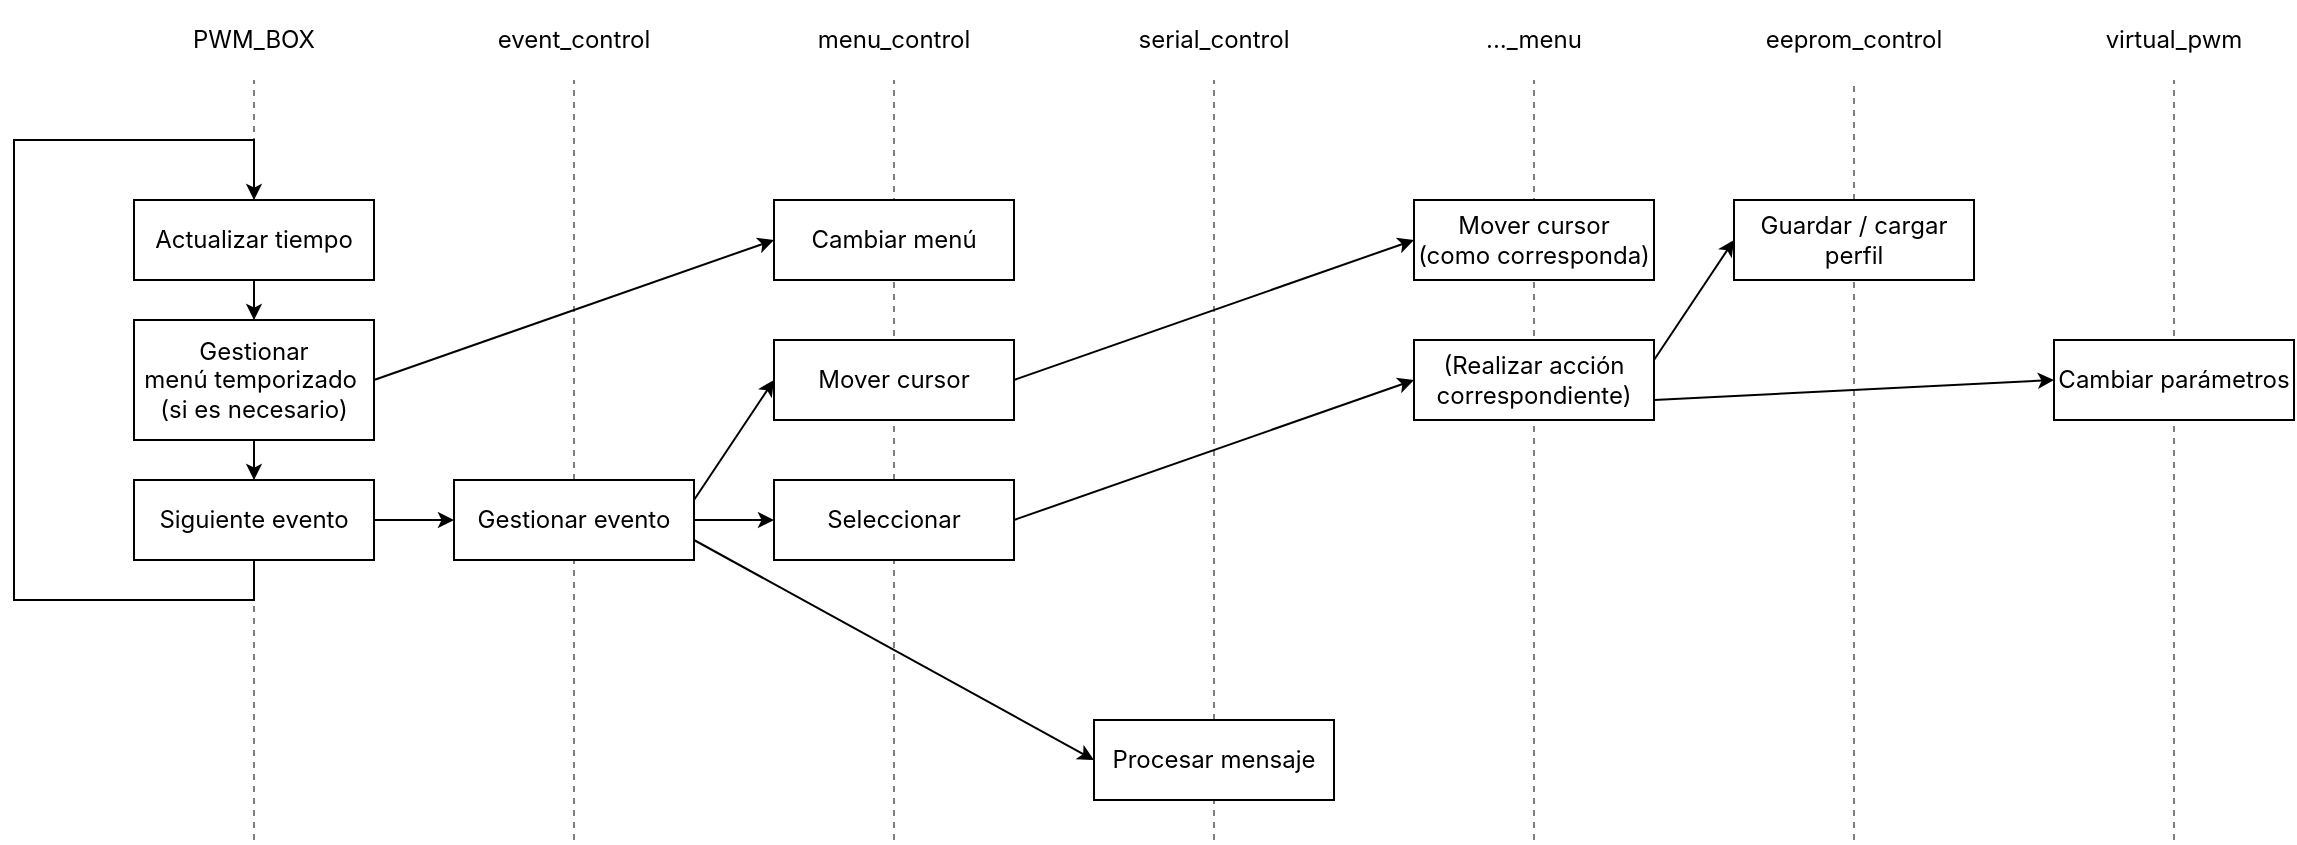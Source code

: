 <mxfile version="28.1.1">
  <diagram name="Page-1" id="cYD6wkqurYSxZF7bzhAe">
    <mxGraphModel dx="1540" dy="880" grid="1" gridSize="10" guides="1" tooltips="1" connect="1" arrows="1" fold="1" page="1" pageScale="1" pageWidth="827" pageHeight="1169" math="0" shadow="0">
      <root>
        <mxCell id="0" />
        <mxCell id="1" parent="0" />
        <mxCell id="S5UgDc_ne-7NMKF8tWiN-40" value="" style="endArrow=none;html=1;rounded=0;strokeColor=default;align=center;verticalAlign=middle;fontFamily=Helvetica;fontSize=12;fontColor=default;labelBackgroundColor=none;startSize=5;endSize=5;entryX=0.5;entryY=1;entryDx=0;entryDy=0;opacity=50;dashed=1;" edge="1" parent="1" target="S5UgDc_ne-7NMKF8tWiN-20">
          <mxGeometry width="50" height="50" relative="1" as="geometry">
            <mxPoint x="680" y="460" as="sourcePoint" />
            <mxPoint x="679.66" y="80" as="targetPoint" />
          </mxGeometry>
        </mxCell>
        <mxCell id="S5UgDc_ne-7NMKF8tWiN-43" value="" style="endArrow=none;html=1;rounded=0;strokeColor=default;align=center;verticalAlign=middle;fontFamily=Helvetica;fontSize=12;fontColor=default;labelBackgroundColor=none;startSize=5;endSize=5;entryX=0.5;entryY=1;entryDx=0;entryDy=0;opacity=50;dashed=1;" edge="1" parent="1" target="S5UgDc_ne-7NMKF8tWiN-31">
          <mxGeometry width="50" height="50" relative="1" as="geometry">
            <mxPoint x="1160" y="460" as="sourcePoint" />
            <mxPoint x="1130" y="330" as="targetPoint" />
          </mxGeometry>
        </mxCell>
        <mxCell id="S5UgDc_ne-7NMKF8tWiN-42" value="" style="endArrow=none;html=1;rounded=0;strokeColor=default;align=center;verticalAlign=middle;fontFamily=Helvetica;fontSize=12;fontColor=default;labelBackgroundColor=none;startSize=5;endSize=5;entryX=0.5;entryY=1;entryDx=0;entryDy=0;opacity=50;dashed=1;" edge="1" parent="1" source="S5UgDc_ne-7NMKF8tWiN-28" target="S5UgDc_ne-7NMKF8tWiN-29">
          <mxGeometry width="50" height="50" relative="1" as="geometry">
            <mxPoint x="1000" y="460" as="sourcePoint" />
            <mxPoint x="999.58" y="260" as="targetPoint" />
          </mxGeometry>
        </mxCell>
        <mxCell id="S5UgDc_ne-7NMKF8tWiN-41" value="" style="endArrow=none;html=1;rounded=0;strokeColor=default;align=center;verticalAlign=middle;fontFamily=Helvetica;fontSize=12;fontColor=default;labelBackgroundColor=none;startSize=5;endSize=5;entryX=0.5;entryY=1;entryDx=0;entryDy=0;opacity=50;dashed=1;" edge="1" parent="1" target="S5UgDc_ne-7NMKF8tWiN-23">
          <mxGeometry width="50" height="50" relative="1" as="geometry">
            <mxPoint x="840" y="460" as="sourcePoint" />
            <mxPoint x="850.34" y="90" as="targetPoint" />
          </mxGeometry>
        </mxCell>
        <mxCell id="S5UgDc_ne-7NMKF8tWiN-39" value="" style="endArrow=none;html=1;rounded=0;strokeColor=default;align=center;verticalAlign=middle;fontFamily=Helvetica;fontSize=12;fontColor=default;labelBackgroundColor=none;startSize=5;endSize=5;entryX=0.5;entryY=1;entryDx=0;entryDy=0;opacity=50;dashed=1;" edge="1" parent="1" target="S5UgDc_ne-7NMKF8tWiN-19">
          <mxGeometry width="50" height="50" relative="1" as="geometry">
            <mxPoint x="520" y="460" as="sourcePoint" />
            <mxPoint x="400" y="150" as="targetPoint" />
          </mxGeometry>
        </mxCell>
        <mxCell id="S5UgDc_ne-7NMKF8tWiN-38" value="" style="endArrow=none;html=1;rounded=0;strokeColor=default;align=center;verticalAlign=middle;fontFamily=Helvetica;fontSize=12;fontColor=default;labelBackgroundColor=none;startSize=5;endSize=5;entryX=0.5;entryY=1;entryDx=0;entryDy=0;opacity=50;dashed=1;" edge="1" parent="1" target="S5UgDc_ne-7NMKF8tWiN-18">
          <mxGeometry width="50" height="50" relative="1" as="geometry">
            <mxPoint x="360" y="460" as="sourcePoint" />
            <mxPoint x="359.66" y="88.8" as="targetPoint" />
          </mxGeometry>
        </mxCell>
        <mxCell id="S5UgDc_ne-7NMKF8tWiN-37" value="" style="endArrow=none;html=1;rounded=0;strokeColor=default;align=center;verticalAlign=middle;fontFamily=Helvetica;fontSize=12;fontColor=default;labelBackgroundColor=none;startSize=5;endSize=5;entryX=0.5;entryY=1;entryDx=0;entryDy=0;opacity=50;dashed=1;" edge="1" parent="1" target="S5UgDc_ne-7NMKF8tWiN-16">
          <mxGeometry width="50" height="50" relative="1" as="geometry">
            <mxPoint x="200" y="460" as="sourcePoint" />
            <mxPoint x="280" y="100" as="targetPoint" />
          </mxGeometry>
        </mxCell>
        <mxCell id="S5UgDc_ne-7NMKF8tWiN-1" value="&lt;font data-font-src=&quot;https://fonts.googleapis.com/css?family=Inter&quot; face=&quot;Inter&quot;&gt;Actualizar tiempo&lt;/font&gt;" style="rounded=0;whiteSpace=wrap;html=1;" vertex="1" parent="1">
          <mxGeometry x="140" y="140" width="120" height="40" as="geometry" />
        </mxCell>
        <mxCell id="S5UgDc_ne-7NMKF8tWiN-35" style="edgeStyle=none;shape=connector;rounded=0;orthogonalLoop=1;jettySize=auto;html=1;entryX=0;entryY=0.5;entryDx=0;entryDy=0;strokeColor=default;align=center;verticalAlign=middle;fontFamily=Helvetica;fontSize=12;fontColor=default;labelBackgroundColor=none;startSize=5;endArrow=classic;endSize=5;exitX=1;exitY=0.5;exitDx=0;exitDy=0;" edge="1" parent="1" source="S5UgDc_ne-7NMKF8tWiN-2" target="S5UgDc_ne-7NMKF8tWiN-34">
          <mxGeometry relative="1" as="geometry" />
        </mxCell>
        <mxCell id="S5UgDc_ne-7NMKF8tWiN-2" value="&lt;div&gt;&lt;font face=&quot;Inter&quot;&gt;Gestionar menú&amp;nbsp;temporizado&amp;nbsp;&lt;/font&gt;&lt;/div&gt;&lt;div&gt;&lt;font face=&quot;Inter&quot;&gt;(si es necesario)&lt;/font&gt;&lt;/div&gt;" style="rounded=0;whiteSpace=wrap;html=1;" vertex="1" parent="1">
          <mxGeometry x="140" y="200" width="120" height="60" as="geometry" />
        </mxCell>
        <mxCell id="S5UgDc_ne-7NMKF8tWiN-3" value="&lt;font face=&quot;Inter&quot;&gt;Siguiente evento&lt;/font&gt;" style="rounded=0;whiteSpace=wrap;html=1;" vertex="1" parent="1">
          <mxGeometry x="140" y="280" width="120" height="40" as="geometry" />
        </mxCell>
        <mxCell id="S5UgDc_ne-7NMKF8tWiN-4" value="" style="endArrow=classic;html=1;rounded=0;fontFamily=Helvetica;fontSize=12;fontColor=default;exitX=0.5;exitY=1;exitDx=0;exitDy=0;endFill=1;endSize=5;entryX=0.5;entryY=0;entryDx=0;entryDy=0;" edge="1" parent="1" source="S5UgDc_ne-7NMKF8tWiN-3" target="S5UgDc_ne-7NMKF8tWiN-1">
          <mxGeometry width="50" height="50" relative="1" as="geometry">
            <mxPoint x="200" y="380" as="sourcePoint" />
            <mxPoint x="200" y="350" as="targetPoint" />
            <Array as="points">
              <mxPoint x="200" y="340" />
              <mxPoint x="80" y="340" />
              <mxPoint x="80" y="110" />
              <mxPoint x="200" y="110" />
            </Array>
          </mxGeometry>
        </mxCell>
        <mxCell id="S5UgDc_ne-7NMKF8tWiN-6" value="" style="endArrow=classic;html=1;rounded=0;strokeColor=default;align=center;verticalAlign=middle;fontFamily=Helvetica;fontSize=12;fontColor=default;labelBackgroundColor=default;endSize=5;startSize=5;exitX=0.5;exitY=1;exitDx=0;exitDy=0;entryX=0.5;entryY=0;entryDx=0;entryDy=0;" edge="1" parent="1" source="S5UgDc_ne-7NMKF8tWiN-1" target="S5UgDc_ne-7NMKF8tWiN-2">
          <mxGeometry width="50" height="50" relative="1" as="geometry">
            <mxPoint x="340" y="190" as="sourcePoint" />
            <mxPoint x="390" y="140" as="targetPoint" />
          </mxGeometry>
        </mxCell>
        <mxCell id="S5UgDc_ne-7NMKF8tWiN-7" value="" style="endArrow=classic;html=1;rounded=0;strokeColor=default;align=center;verticalAlign=middle;fontFamily=Helvetica;fontSize=12;fontColor=default;labelBackgroundColor=default;endSize=5;startSize=5;exitX=0.5;exitY=1;exitDx=0;exitDy=0;entryX=0.5;entryY=0;entryDx=0;entryDy=0;" edge="1" parent="1" source="S5UgDc_ne-7NMKF8tWiN-2" target="S5UgDc_ne-7NMKF8tWiN-3">
          <mxGeometry width="50" height="50" relative="1" as="geometry">
            <mxPoint x="240" y="190" as="sourcePoint" />
            <mxPoint x="240" y="220" as="targetPoint" />
          </mxGeometry>
        </mxCell>
        <mxCell id="S5UgDc_ne-7NMKF8tWiN-9" value="" style="endArrow=classic;html=1;rounded=0;strokeColor=default;align=center;verticalAlign=middle;fontFamily=Helvetica;fontSize=12;fontColor=default;labelBackgroundColor=default;startSize=5;endSize=5;exitX=1;exitY=0.5;exitDx=0;exitDy=0;entryX=0;entryY=0.5;entryDx=0;entryDy=0;" edge="1" parent="1" source="S5UgDc_ne-7NMKF8tWiN-3" target="S5UgDc_ne-7NMKF8tWiN-10">
          <mxGeometry width="50" height="50" relative="1" as="geometry">
            <mxPoint x="390" y="300" as="sourcePoint" />
            <mxPoint x="360" y="300" as="targetPoint" />
          </mxGeometry>
        </mxCell>
        <mxCell id="S5UgDc_ne-7NMKF8tWiN-13" style="edgeStyle=none;shape=connector;rounded=0;orthogonalLoop=1;jettySize=auto;html=1;entryX=0;entryY=0.5;entryDx=0;entryDy=0;strokeColor=default;align=center;verticalAlign=middle;fontFamily=Helvetica;fontSize=12;fontColor=default;labelBackgroundColor=default;startSize=5;endArrow=classic;endSize=5;exitX=1;exitY=0.25;exitDx=0;exitDy=0;" edge="1" parent="1" source="S5UgDc_ne-7NMKF8tWiN-10" target="S5UgDc_ne-7NMKF8tWiN-12">
          <mxGeometry relative="1" as="geometry" />
        </mxCell>
        <mxCell id="S5UgDc_ne-7NMKF8tWiN-15" style="edgeStyle=none;shape=connector;rounded=0;orthogonalLoop=1;jettySize=auto;html=1;entryX=0;entryY=0.5;entryDx=0;entryDy=0;strokeColor=default;align=center;verticalAlign=middle;fontFamily=Helvetica;fontSize=12;fontColor=default;labelBackgroundColor=default;startSize=5;endArrow=classic;endSize=5;exitX=1;exitY=0.5;exitDx=0;exitDy=0;" edge="1" parent="1" source="S5UgDc_ne-7NMKF8tWiN-10" target="S5UgDc_ne-7NMKF8tWiN-14">
          <mxGeometry relative="1" as="geometry">
            <mxPoint x="483" y="306" as="sourcePoint" />
          </mxGeometry>
        </mxCell>
        <mxCell id="S5UgDc_ne-7NMKF8tWiN-22" style="edgeStyle=none;shape=connector;rounded=0;orthogonalLoop=1;jettySize=auto;html=1;entryX=0;entryY=0.5;entryDx=0;entryDy=0;strokeColor=default;align=center;verticalAlign=middle;fontFamily=Helvetica;fontSize=12;fontColor=default;labelBackgroundColor=none;startSize=5;endArrow=classic;endSize=5;exitX=1;exitY=0.75;exitDx=0;exitDy=0;" edge="1" parent="1" source="S5UgDc_ne-7NMKF8tWiN-10" target="S5UgDc_ne-7NMKF8tWiN-21">
          <mxGeometry relative="1" as="geometry" />
        </mxCell>
        <mxCell id="S5UgDc_ne-7NMKF8tWiN-10" value="&lt;font face=&quot;Inter&quot;&gt;Gestionar evento&lt;/font&gt;" style="rounded=0;whiteSpace=wrap;html=1;" vertex="1" parent="1">
          <mxGeometry x="300" y="280" width="120" height="40" as="geometry" />
        </mxCell>
        <mxCell id="S5UgDc_ne-7NMKF8tWiN-25" style="edgeStyle=none;shape=connector;rounded=0;orthogonalLoop=1;jettySize=auto;html=1;entryX=0;entryY=0.5;entryDx=0;entryDy=0;strokeColor=default;align=center;verticalAlign=middle;fontFamily=Helvetica;fontSize=12;fontColor=default;labelBackgroundColor=none;startSize=5;endArrow=classic;endSize=5;exitX=1;exitY=0.5;exitDx=0;exitDy=0;" edge="1" parent="1" source="S5UgDc_ne-7NMKF8tWiN-12" target="S5UgDc_ne-7NMKF8tWiN-24">
          <mxGeometry relative="1" as="geometry" />
        </mxCell>
        <mxCell id="S5UgDc_ne-7NMKF8tWiN-12" value="&lt;font face=&quot;Inter&quot;&gt;Mover cursor&lt;/font&gt;" style="rounded=0;whiteSpace=wrap;html=1;" vertex="1" parent="1">
          <mxGeometry x="460" y="210" width="120" height="40" as="geometry" />
        </mxCell>
        <mxCell id="S5UgDc_ne-7NMKF8tWiN-27" style="edgeStyle=none;shape=connector;rounded=0;orthogonalLoop=1;jettySize=auto;html=1;entryX=0;entryY=0.5;entryDx=0;entryDy=0;strokeColor=default;align=center;verticalAlign=middle;fontFamily=Helvetica;fontSize=12;fontColor=default;labelBackgroundColor=none;startSize=5;endArrow=classic;endSize=5;exitX=1;exitY=0.5;exitDx=0;exitDy=0;" edge="1" parent="1" source="S5UgDc_ne-7NMKF8tWiN-14" target="S5UgDc_ne-7NMKF8tWiN-26">
          <mxGeometry relative="1" as="geometry">
            <mxPoint x="650" y="300" as="sourcePoint" />
          </mxGeometry>
        </mxCell>
        <mxCell id="S5UgDc_ne-7NMKF8tWiN-14" value="&lt;font face=&quot;Inter&quot;&gt;Seleccionar&lt;/font&gt;" style="rounded=0;whiteSpace=wrap;html=1;" vertex="1" parent="1">
          <mxGeometry x="460" y="280" width="120" height="40" as="geometry" />
        </mxCell>
        <mxCell id="S5UgDc_ne-7NMKF8tWiN-16" value="&lt;font face=&quot;Inter&quot;&gt;PWM_BOX&lt;/font&gt;" style="text;html=1;align=center;verticalAlign=middle;whiteSpace=wrap;rounded=0;fontFamily=Helvetica;fontSize=12;fontColor=default;labelBackgroundColor=none;" vertex="1" parent="1">
          <mxGeometry x="140" y="40" width="120" height="40" as="geometry" />
        </mxCell>
        <mxCell id="S5UgDc_ne-7NMKF8tWiN-18" value="&lt;font face=&quot;Inter&quot;&gt;event_control&lt;/font&gt;" style="text;html=1;align=center;verticalAlign=middle;whiteSpace=wrap;rounded=0;fontFamily=Helvetica;fontSize=12;fontColor=default;labelBackgroundColor=none;" vertex="1" parent="1">
          <mxGeometry x="300" y="40" width="120" height="40" as="geometry" />
        </mxCell>
        <mxCell id="S5UgDc_ne-7NMKF8tWiN-19" value="&lt;font face=&quot;Inter&quot;&gt;menu_control&lt;/font&gt;" style="text;html=1;align=center;verticalAlign=middle;whiteSpace=wrap;rounded=0;fontFamily=Helvetica;fontSize=12;fontColor=default;labelBackgroundColor=none;" vertex="1" parent="1">
          <mxGeometry x="460" y="40" width="120" height="40" as="geometry" />
        </mxCell>
        <mxCell id="S5UgDc_ne-7NMKF8tWiN-20" value="&lt;font face=&quot;Inter&quot;&gt;serial_control&lt;/font&gt;" style="text;html=1;align=center;verticalAlign=middle;whiteSpace=wrap;rounded=0;fontFamily=Helvetica;fontSize=12;fontColor=default;labelBackgroundColor=none;" vertex="1" parent="1">
          <mxGeometry x="620" y="40" width="120" height="40" as="geometry" />
        </mxCell>
        <mxCell id="S5UgDc_ne-7NMKF8tWiN-21" value="&lt;font face=&quot;Inter&quot;&gt;Procesar mensaje&lt;/font&gt;" style="rounded=0;whiteSpace=wrap;html=1;" vertex="1" parent="1">
          <mxGeometry x="620" y="400" width="120" height="40" as="geometry" />
        </mxCell>
        <mxCell id="S5UgDc_ne-7NMKF8tWiN-23" value="&lt;font face=&quot;Inter&quot;&gt;..._menu&lt;/font&gt;" style="text;html=1;align=center;verticalAlign=middle;whiteSpace=wrap;rounded=0;fontFamily=Helvetica;fontSize=12;fontColor=default;labelBackgroundColor=none;" vertex="1" parent="1">
          <mxGeometry x="780" y="40" width="120" height="40" as="geometry" />
        </mxCell>
        <mxCell id="S5UgDc_ne-7NMKF8tWiN-24" value="&lt;div&gt;&lt;font face=&quot;Inter&quot;&gt;Mover cursor&lt;/font&gt;&lt;/div&gt;&lt;div&gt;&lt;font face=&quot;Inter&quot;&gt;(como corresponda)&lt;/font&gt;&lt;/div&gt;" style="rounded=0;whiteSpace=wrap;html=1;" vertex="1" parent="1">
          <mxGeometry x="780" y="140" width="120" height="40" as="geometry" />
        </mxCell>
        <mxCell id="S5UgDc_ne-7NMKF8tWiN-30" style="edgeStyle=none;shape=connector;rounded=0;orthogonalLoop=1;jettySize=auto;html=1;entryX=0;entryY=0.5;entryDx=0;entryDy=0;strokeColor=default;align=center;verticalAlign=middle;fontFamily=Helvetica;fontSize=12;fontColor=default;labelBackgroundColor=none;startSize=5;endArrow=classic;endSize=5;exitX=1;exitY=0.25;exitDx=0;exitDy=0;" edge="1" parent="1" source="S5UgDc_ne-7NMKF8tWiN-26" target="S5UgDc_ne-7NMKF8tWiN-28">
          <mxGeometry relative="1" as="geometry" />
        </mxCell>
        <mxCell id="S5UgDc_ne-7NMKF8tWiN-33" style="edgeStyle=none;shape=connector;rounded=0;orthogonalLoop=1;jettySize=auto;html=1;entryX=0;entryY=0.5;entryDx=0;entryDy=0;strokeColor=default;align=center;verticalAlign=middle;fontFamily=Helvetica;fontSize=12;fontColor=default;labelBackgroundColor=none;startSize=5;endArrow=classic;endSize=5;exitX=1;exitY=0.75;exitDx=0;exitDy=0;" edge="1" parent="1" source="S5UgDc_ne-7NMKF8tWiN-26" target="S5UgDc_ne-7NMKF8tWiN-32">
          <mxGeometry relative="1" as="geometry" />
        </mxCell>
        <mxCell id="S5UgDc_ne-7NMKF8tWiN-26" value="&lt;font face=&quot;Inter&quot;&gt;(Realizar acción correspondiente)&lt;/font&gt;" style="rounded=0;whiteSpace=wrap;html=1;" vertex="1" parent="1">
          <mxGeometry x="780" y="210" width="120" height="40" as="geometry" />
        </mxCell>
        <mxCell id="S5UgDc_ne-7NMKF8tWiN-29" value="&lt;font face=&quot;Inter&quot;&gt;eeprom_control&lt;/font&gt;" style="text;html=1;align=center;verticalAlign=middle;whiteSpace=wrap;rounded=0;fontFamily=Helvetica;fontSize=12;fontColor=default;labelBackgroundColor=none;" vertex="1" parent="1">
          <mxGeometry x="940" y="40" width="120" height="40" as="geometry" />
        </mxCell>
        <mxCell id="S5UgDc_ne-7NMKF8tWiN-31" value="&lt;font face=&quot;Inter&quot;&gt;virtual_pwm&lt;/font&gt;" style="text;html=1;align=center;verticalAlign=middle;whiteSpace=wrap;rounded=0;fontFamily=Helvetica;fontSize=12;fontColor=default;labelBackgroundColor=none;" vertex="1" parent="1">
          <mxGeometry x="1100" y="40" width="120" height="40" as="geometry" />
        </mxCell>
        <mxCell id="S5UgDc_ne-7NMKF8tWiN-32" value="&lt;font face=&quot;Inter&quot;&gt;Cambiar parámetros&lt;/font&gt;" style="rounded=0;whiteSpace=wrap;html=1;" vertex="1" parent="1">
          <mxGeometry x="1100" y="210" width="120" height="40" as="geometry" />
        </mxCell>
        <mxCell id="S5UgDc_ne-7NMKF8tWiN-34" value="&lt;font face=&quot;Inter&quot;&gt;Cambiar menú&lt;/font&gt;" style="rounded=0;whiteSpace=wrap;html=1;" vertex="1" parent="1">
          <mxGeometry x="460" y="140" width="120" height="40" as="geometry" />
        </mxCell>
        <mxCell id="S5UgDc_ne-7NMKF8tWiN-44" value="" style="endArrow=none;html=1;rounded=0;strokeColor=default;align=center;verticalAlign=middle;fontFamily=Helvetica;fontSize=12;fontColor=default;labelBackgroundColor=none;startSize=5;endSize=5;entryX=0.5;entryY=1;entryDx=0;entryDy=0;opacity=50;dashed=1;" edge="1" parent="1" target="S5UgDc_ne-7NMKF8tWiN-28">
          <mxGeometry width="50" height="50" relative="1" as="geometry">
            <mxPoint x="1000" y="460" as="sourcePoint" />
            <mxPoint x="1000" y="80" as="targetPoint" />
          </mxGeometry>
        </mxCell>
        <mxCell id="S5UgDc_ne-7NMKF8tWiN-28" value="&lt;font face=&quot;Inter&quot;&gt;Guardar / cargar perfil&lt;/font&gt;" style="rounded=0;whiteSpace=wrap;html=1;" vertex="1" parent="1">
          <mxGeometry x="940" y="140" width="120" height="40" as="geometry" />
        </mxCell>
        <mxCell id="S5UgDc_ne-7NMKF8tWiN-45" style="edgeStyle=none;shape=connector;rounded=0;orthogonalLoop=1;jettySize=auto;html=1;entryX=1;entryY=0.5;entryDx=0;entryDy=0;strokeColor=default;align=center;verticalAlign=middle;fontFamily=Helvetica;fontSize=12;fontColor=default;labelBackgroundColor=none;startSize=5;endArrow=classic;endSize=5;" edge="1" parent="1" source="S5UgDc_ne-7NMKF8tWiN-2" target="S5UgDc_ne-7NMKF8tWiN-2">
          <mxGeometry relative="1" as="geometry" />
        </mxCell>
      </root>
    </mxGraphModel>
  </diagram>
</mxfile>
